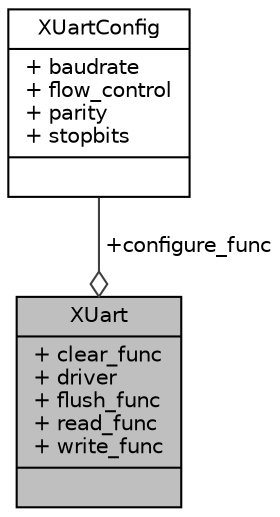 digraph "XUart"
{
  edge [fontname="Helvetica",fontsize="10",labelfontname="Helvetica",labelfontsize="10"];
  node [fontname="Helvetica",fontsize="10",shape=record];
  Node1 [label="{XUart\n|+ clear_func\l+ driver\l+ flush_func\l+ read_func\l+ write_func\l|}",height=0.2,width=0.4,color="black", fillcolor="grey75", style="filled", fontcolor="black"];
  Node2 -> Node1 [color="grey25",fontsize="10",style="solid",label=" +configure_func" ,arrowhead="odiamond",fontname="Helvetica"];
  Node2 [label="{XUartConfig\n|+ baudrate\l+ flow_control\l+ parity\l+ stopbits\l|}",height=0.2,width=0.4,color="black", fillcolor="white", style="filled",URL="$struct_x_uart_config.html",tooltip="UARTのコンフィグレーション構造体です "];
}

